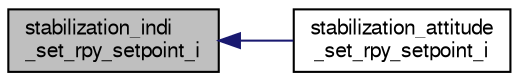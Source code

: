 digraph "stabilization_indi_set_rpy_setpoint_i"
{
  edge [fontname="FreeSans",fontsize="10",labelfontname="FreeSans",labelfontsize="10"];
  node [fontname="FreeSans",fontsize="10",shape=record];
  rankdir="LR";
  Node1 [label="stabilization_indi\l_set_rpy_setpoint_i",height=0.2,width=0.4,color="black", fillcolor="grey75", style="filled", fontcolor="black"];
  Node1 -> Node2 [dir="back",color="midnightblue",fontsize="10",style="solid",fontname="FreeSans"];
  Node2 [label="stabilization_attitude\l_set_rpy_setpoint_i",height=0.2,width=0.4,color="black", fillcolor="white", style="filled",URL="$stabilization__attitude__quat__indi_8c.html#ac064607f64988793cadfe5ed346b269f"];
}
